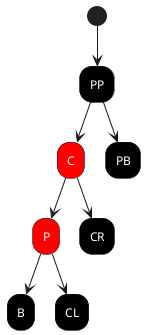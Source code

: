 @startuml

skinparam activity{
FontName Impact
FontColor white
backgroundcolor black
}

(*) --> PP#Black
PP --> C#RED
P --> B#BLACK
C --> P#RED
PP --> PB#Black

P --> CL
C --> CR
@enduml
